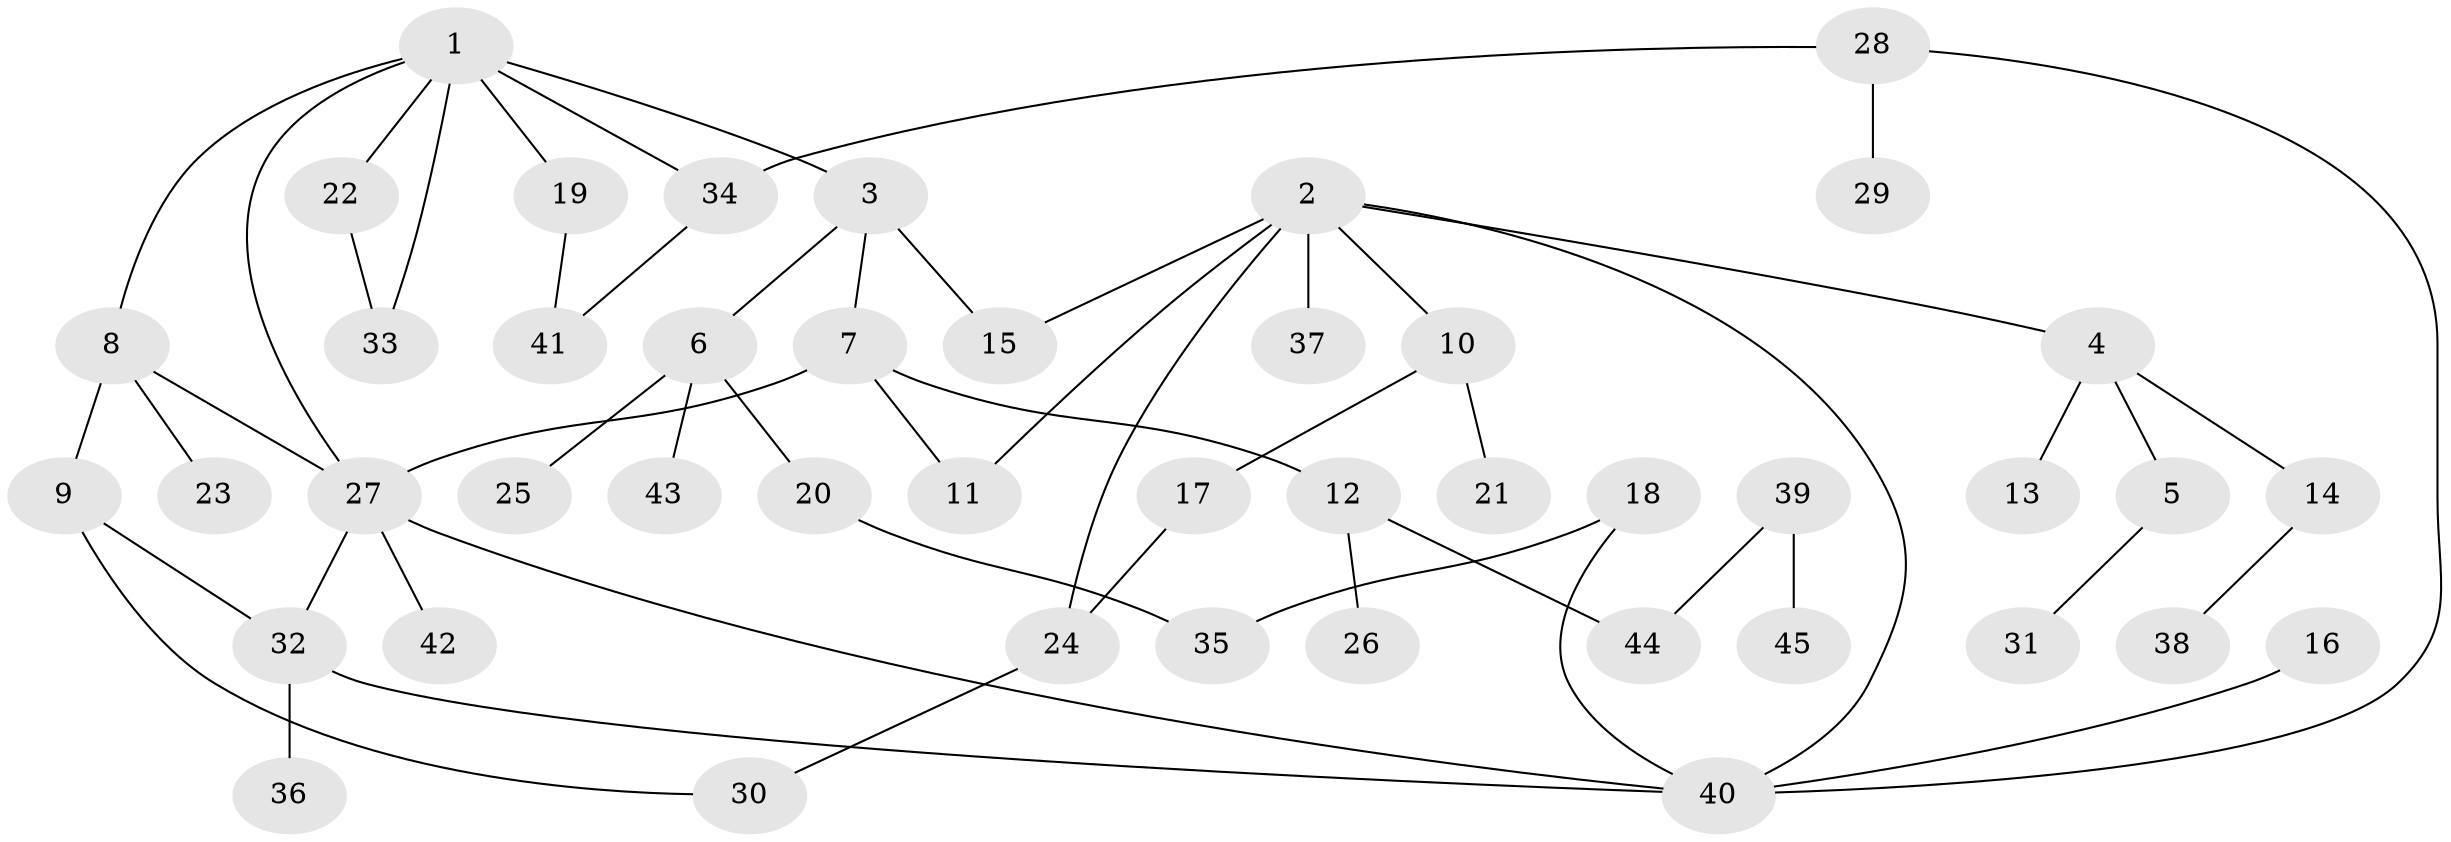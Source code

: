 // original degree distribution, {5: 0.05555555555555555, 8: 0.011111111111111112, 6: 0.022222222222222223, 1: 0.4, 2: 0.25555555555555554, 4: 0.08888888888888889, 3: 0.16666666666666666}
// Generated by graph-tools (version 1.1) at 2025/01/03/09/25 03:01:09]
// undirected, 45 vertices, 56 edges
graph export_dot {
graph [start="1"]
  node [color=gray90,style=filled];
  1;
  2;
  3;
  4;
  5;
  6;
  7;
  8;
  9;
  10;
  11;
  12;
  13;
  14;
  15;
  16;
  17;
  18;
  19;
  20;
  21;
  22;
  23;
  24;
  25;
  26;
  27;
  28;
  29;
  30;
  31;
  32;
  33;
  34;
  35;
  36;
  37;
  38;
  39;
  40;
  41;
  42;
  43;
  44;
  45;
  1 -- 3 [weight=1.0];
  1 -- 8 [weight=1.0];
  1 -- 19 [weight=1.0];
  1 -- 22 [weight=1.0];
  1 -- 27 [weight=1.0];
  1 -- 33 [weight=1.0];
  1 -- 34 [weight=1.0];
  2 -- 4 [weight=1.0];
  2 -- 10 [weight=1.0];
  2 -- 11 [weight=1.0];
  2 -- 15 [weight=1.0];
  2 -- 24 [weight=1.0];
  2 -- 37 [weight=1.0];
  2 -- 40 [weight=1.0];
  3 -- 6 [weight=1.0];
  3 -- 7 [weight=1.0];
  3 -- 15 [weight=1.0];
  4 -- 5 [weight=1.0];
  4 -- 13 [weight=1.0];
  4 -- 14 [weight=1.0];
  5 -- 31 [weight=1.0];
  6 -- 20 [weight=1.0];
  6 -- 25 [weight=1.0];
  6 -- 43 [weight=1.0];
  7 -- 11 [weight=1.0];
  7 -- 12 [weight=1.0];
  7 -- 27 [weight=1.0];
  8 -- 9 [weight=1.0];
  8 -- 23 [weight=1.0];
  8 -- 27 [weight=1.0];
  9 -- 30 [weight=1.0];
  9 -- 32 [weight=1.0];
  10 -- 17 [weight=1.0];
  10 -- 21 [weight=1.0];
  12 -- 26 [weight=1.0];
  12 -- 44 [weight=1.0];
  14 -- 38 [weight=1.0];
  16 -- 40 [weight=1.0];
  17 -- 24 [weight=1.0];
  18 -- 35 [weight=1.0];
  18 -- 40 [weight=1.0];
  19 -- 41 [weight=1.0];
  20 -- 35 [weight=1.0];
  22 -- 33 [weight=1.0];
  24 -- 30 [weight=1.0];
  27 -- 32 [weight=1.0];
  27 -- 40 [weight=1.0];
  27 -- 42 [weight=1.0];
  28 -- 29 [weight=1.0];
  28 -- 34 [weight=1.0];
  28 -- 40 [weight=1.0];
  32 -- 36 [weight=1.0];
  32 -- 40 [weight=1.0];
  34 -- 41 [weight=1.0];
  39 -- 44 [weight=1.0];
  39 -- 45 [weight=1.0];
}
